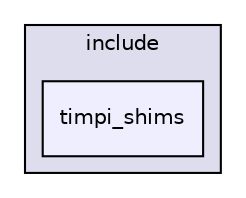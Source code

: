 digraph "/home/lwz/libmesh/include/timpi_shims" {
  compound=true
  node [ fontsize="10", fontname="Helvetica"];
  edge [ labelfontsize="10", labelfontname="Helvetica"];
  subgraph clusterdir_e7fee3c13989f8a9ad582fb61a959d2f {
    graph [ bgcolor="#ddddee", pencolor="black", label="include" fontname="Helvetica", fontsize="10", URL="dir_e7fee3c13989f8a9ad582fb61a959d2f.html"]
  dir_1afa64be18362610aaecbaacf45d8a5e [shape=box, label="timpi_shims", style="filled", fillcolor="#eeeeff", pencolor="black", URL="dir_1afa64be18362610aaecbaacf45d8a5e.html"];
  }
}

